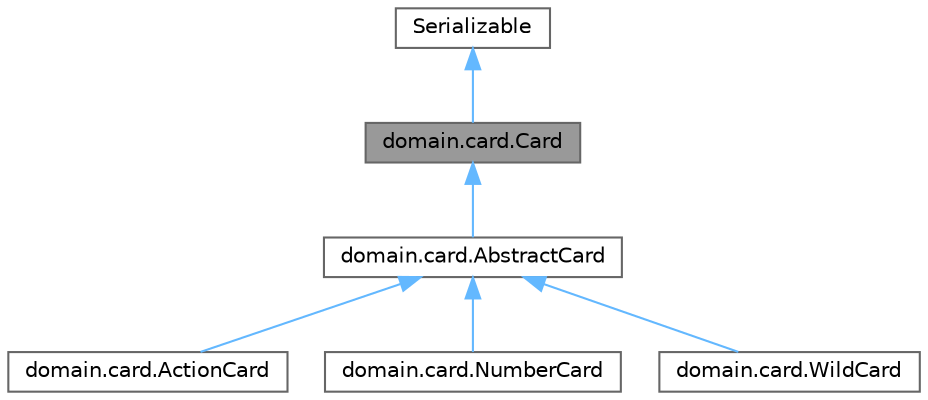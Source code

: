 digraph "domain.card.Card"
{
 // LATEX_PDF_SIZE
  bgcolor="transparent";
  edge [fontname=Helvetica,fontsize=10,labelfontname=Helvetica,labelfontsize=10];
  node [fontname=Helvetica,fontsize=10,shape=box,height=0.2,width=0.4];
  Node1 [id="Node000001",label="domain.card.Card",height=0.2,width=0.4,color="gray40", fillcolor="grey60", style="filled", fontcolor="black",tooltip=" "];
  Node2 -> Node1 [id="edge6_Node000001_Node000002",dir="back",color="steelblue1",style="solid",tooltip=" "];
  Node2 [id="Node000002",label="Serializable",height=0.2,width=0.4,color="gray40", fillcolor="white", style="filled",tooltip=" "];
  Node1 -> Node3 [id="edge7_Node000001_Node000003",dir="back",color="steelblue1",style="solid",tooltip=" "];
  Node3 [id="Node000003",label="domain.card.AbstractCard",height=0.2,width=0.4,color="gray40", fillcolor="white", style="filled",URL="$classdomain_1_1card_1_1_abstract_card.html",tooltip=" "];
  Node3 -> Node4 [id="edge8_Node000003_Node000004",dir="back",color="steelblue1",style="solid",tooltip=" "];
  Node4 [id="Node000004",label="domain.card.ActionCard",height=0.2,width=0.4,color="gray40", fillcolor="white", style="filled",URL="$classdomain_1_1card_1_1_action_card.html",tooltip=" "];
  Node3 -> Node5 [id="edge9_Node000003_Node000005",dir="back",color="steelblue1",style="solid",tooltip=" "];
  Node5 [id="Node000005",label="domain.card.NumberCard",height=0.2,width=0.4,color="gray40", fillcolor="white", style="filled",URL="$classdomain_1_1card_1_1_number_card.html",tooltip=" "];
  Node3 -> Node6 [id="edge10_Node000003_Node000006",dir="back",color="steelblue1",style="solid",tooltip=" "];
  Node6 [id="Node000006",label="domain.card.WildCard",height=0.2,width=0.4,color="gray40", fillcolor="white", style="filled",URL="$classdomain_1_1card_1_1_wild_card.html",tooltip=" "];
}
